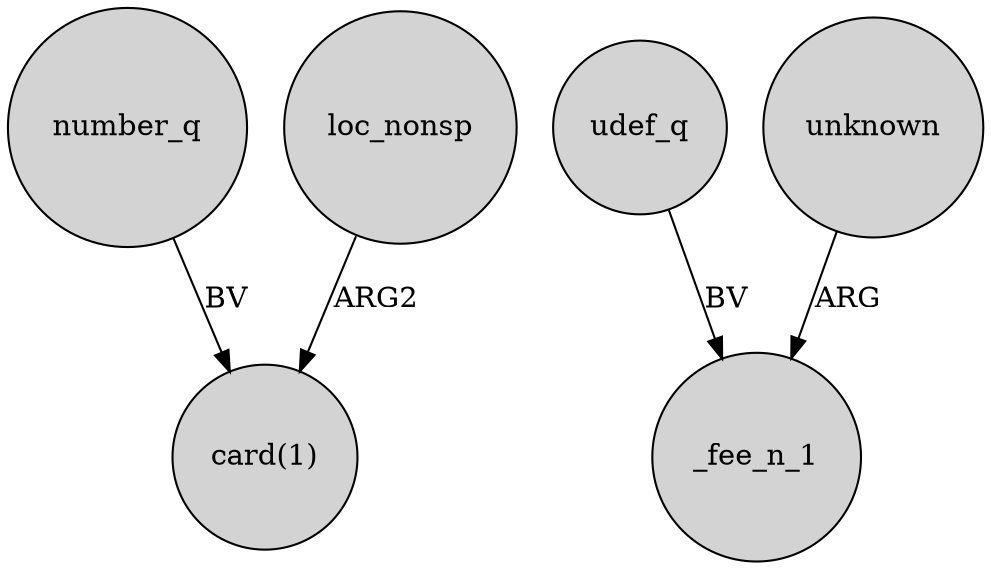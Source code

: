 digraph {
	node [shape=circle style=filled]
	number_q -> "card(1)" [label=BV]
	udef_q -> _fee_n_1 [label=BV]
	unknown -> _fee_n_1 [label=ARG]
	loc_nonsp -> "card(1)" [label=ARG2]
}
